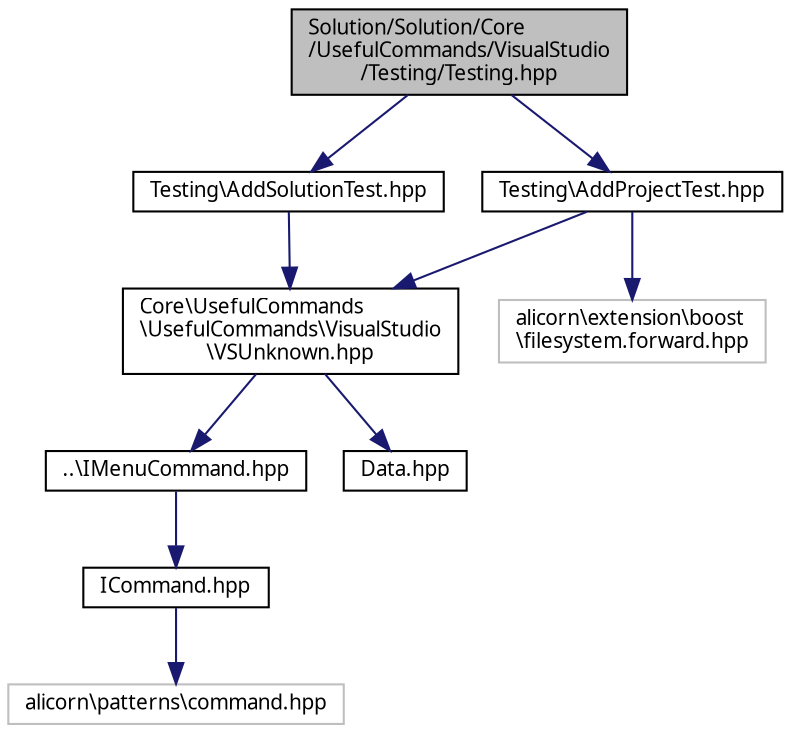 digraph "Solution/Solution/Core/UsefulCommands/VisualStudio/Testing/Testing.hpp"
{
 // INTERACTIVE_SVG=YES
  edge [fontname="Verdana",fontsize="10",labelfontname="Verdana",labelfontsize="10"];
  node [fontname="Verdana",fontsize="10",shape=record];
  Node1 [label="Solution/Solution/Core\l/UsefulCommands/VisualStudio\l/Testing/Testing.hpp",height=0.2,width=0.4,color="black", fillcolor="grey75", style="filled", fontcolor="black"];
  Node1 -> Node2 [color="midnightblue",fontsize="10",style="solid",fontname="Verdana"];
  Node2 [label="Testing\\AddProjectTest.hpp",height=0.2,width=0.4,color="black", fillcolor="white", style="filled",URL="$_add_project_test_8hpp_source.html"];
  Node2 -> Node3 [color="midnightblue",fontsize="10",style="solid",fontname="Verdana"];
  Node3 [label="Core\\UsefulCommands\l\\UsefulCommands\\VisualStudio\l\\VSUnknown.hpp",height=0.2,width=0.4,color="black", fillcolor="white", style="filled",URL="$_v_s_unknown_8hpp_source.html"];
  Node3 -> Node4 [color="midnightblue",fontsize="10",style="solid",fontname="Verdana"];
  Node4 [label="..\\IMenuCommand.hpp",height=0.2,width=0.4,color="black", fillcolor="white", style="filled",URL="$_i_menu_command_8hpp_source.html"];
  Node4 -> Node5 [color="midnightblue",fontsize="10",style="solid",fontname="Verdana"];
  Node5 [label="ICommand.hpp",height=0.2,width=0.4,color="black", fillcolor="white", style="filled",URL="$_i_command_8hpp_source.html"];
  Node5 -> Node6 [color="midnightblue",fontsize="10",style="solid",fontname="Verdana"];
  Node6 [label="alicorn\\patterns\\command.hpp",height=0.2,width=0.4,color="grey75", fillcolor="white", style="filled"];
  Node3 -> Node7 [color="midnightblue",fontsize="10",style="solid",fontname="Verdana"];
  Node7 [label="Data.hpp",height=0.2,width=0.4,color="black", fillcolor="white", style="filled",URL="$_core_2_useful_commands_2_useful_commands_2_visual_studio_2_data_8hpp_source.html"];
  Node2 -> Node8 [color="midnightblue",fontsize="10",style="solid",fontname="Verdana"];
  Node8 [label="alicorn\\extension\\boost\l\\filesystem.forward.hpp",height=0.2,width=0.4,color="grey75", fillcolor="white", style="filled"];
  Node1 -> Node9 [color="midnightblue",fontsize="10",style="solid",fontname="Verdana"];
  Node9 [label="Testing\\AddSolutionTest.hpp",height=0.2,width=0.4,color="black", fillcolor="white", style="filled",URL="$_add_solution_test_8hpp_source.html"];
  Node9 -> Node3 [color="midnightblue",fontsize="10",style="solid",fontname="Verdana"];
}
